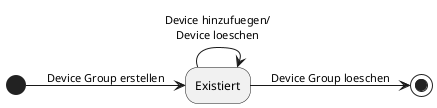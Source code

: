 @startuml DeviceGroup_Lifecycle
left to right direction
(*) -->[Device Group erstellen] "Existiert"
"Existiert" -->[Device hinzufuegen/\nDevice loeschen] "Existiert"
"Existiert" -->[Device Group loeschen] (*)
@enduml